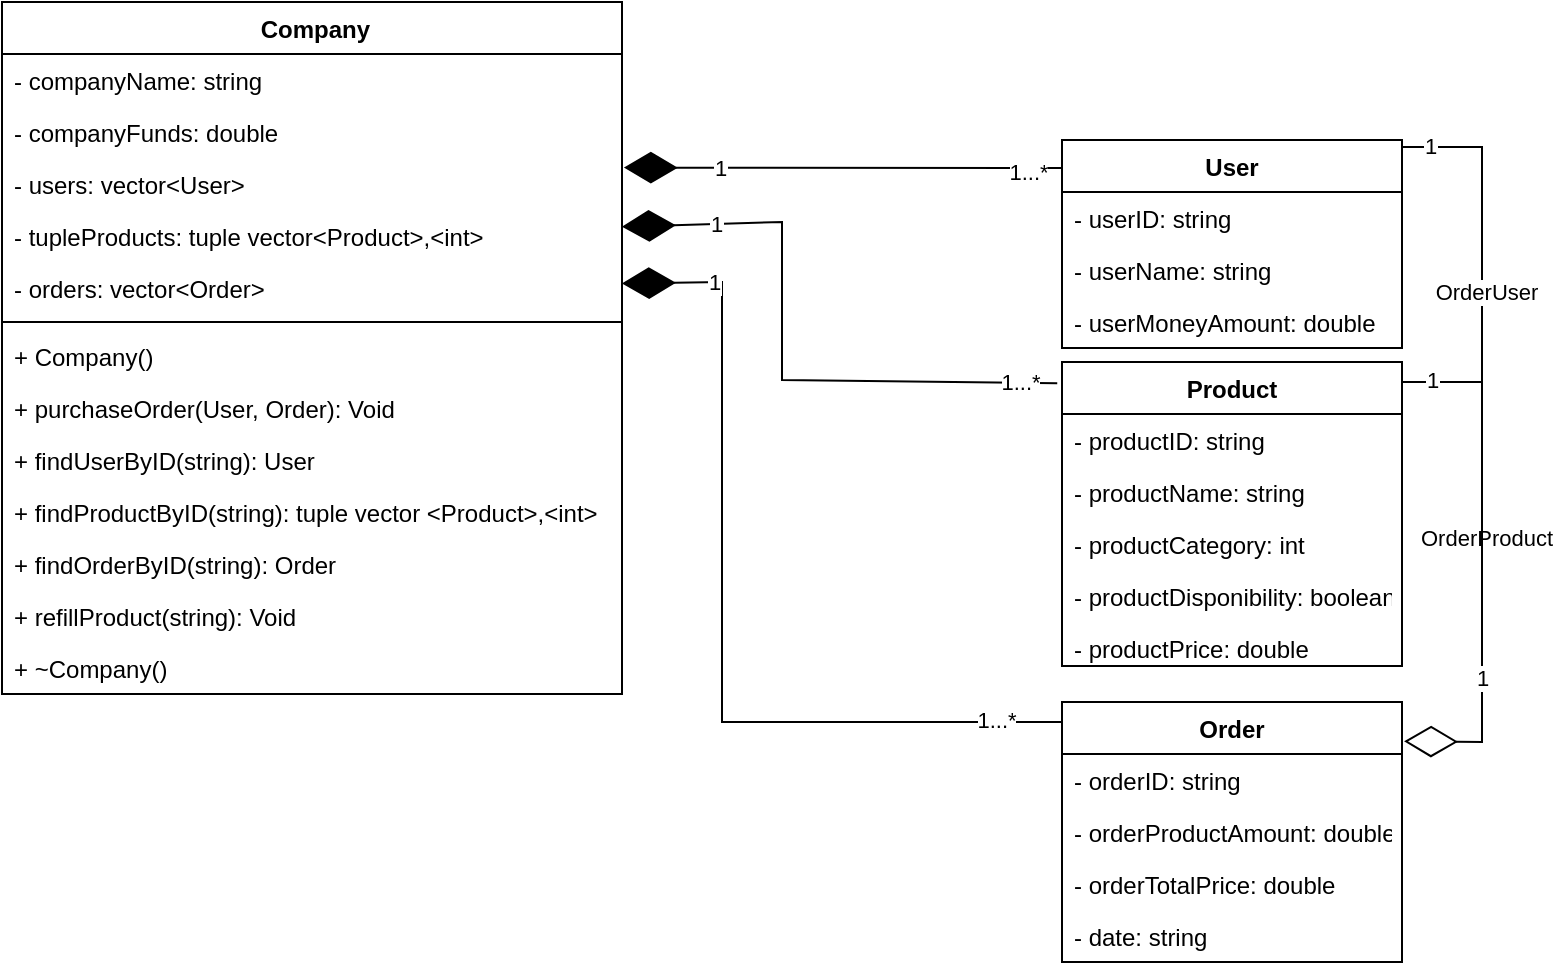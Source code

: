 <mxfile version="20.6.0" type="device"><diagram id="XHoiFSNb7u0Cp_xRTrt5" name="Page-1"><mxGraphModel dx="1198" dy="511" grid="1" gridSize="10" guides="1" tooltips="1" connect="1" arrows="1" fold="1" page="1" pageScale="1" pageWidth="850" pageHeight="1100" math="0" shadow="0"><root><mxCell id="0"/><mxCell id="1" parent="0"/><mxCell id="Hsoa9Yhm0i4JbAqeXOpp-10" value="User" style="swimlane;fontStyle=1;childLayout=stackLayout;horizontal=1;startSize=26;fillColor=none;horizontalStack=0;resizeParent=1;resizeParentMax=0;resizeLast=0;collapsible=1;marginBottom=0;" parent="1" vertex="1"><mxGeometry x="560" y="99" width="170" height="104" as="geometry"/></mxCell><mxCell id="Hsoa9Yhm0i4JbAqeXOpp-11" value="- userID: string" style="text;strokeColor=none;fillColor=none;align=left;verticalAlign=top;spacingLeft=4;spacingRight=4;overflow=hidden;rotatable=0;points=[[0,0.5],[1,0.5]];portConstraint=eastwest;" parent="Hsoa9Yhm0i4JbAqeXOpp-10" vertex="1"><mxGeometry y="26" width="170" height="26" as="geometry"/></mxCell><mxCell id="Hsoa9Yhm0i4JbAqeXOpp-12" value="- userName: string" style="text;strokeColor=none;fillColor=none;align=left;verticalAlign=top;spacingLeft=4;spacingRight=4;overflow=hidden;rotatable=0;points=[[0,0.5],[1,0.5]];portConstraint=eastwest;" parent="Hsoa9Yhm0i4JbAqeXOpp-10" vertex="1"><mxGeometry y="52" width="170" height="26" as="geometry"/></mxCell><mxCell id="Hsoa9Yhm0i4JbAqeXOpp-13" value="- userMoneyAmount: double" style="text;strokeColor=none;fillColor=none;align=left;verticalAlign=top;spacingLeft=4;spacingRight=4;overflow=hidden;rotatable=0;points=[[0,0.5],[1,0.5]];portConstraint=eastwest;" parent="Hsoa9Yhm0i4JbAqeXOpp-10" vertex="1"><mxGeometry y="78" width="170" height="26" as="geometry"/></mxCell><mxCell id="Hsoa9Yhm0i4JbAqeXOpp-16" value="Product" style="swimlane;fontStyle=1;childLayout=stackLayout;horizontal=1;startSize=26;fillColor=none;horizontalStack=0;resizeParent=1;resizeParentMax=0;resizeLast=0;collapsible=1;marginBottom=0;" parent="1" vertex="1"><mxGeometry x="560" y="210" width="170" height="152" as="geometry"/></mxCell><mxCell id="Hsoa9Yhm0i4JbAqeXOpp-17" value="- productID: string" style="text;strokeColor=none;fillColor=none;align=left;verticalAlign=top;spacingLeft=4;spacingRight=4;overflow=hidden;rotatable=0;points=[[0,0.5],[1,0.5]];portConstraint=eastwest;" parent="Hsoa9Yhm0i4JbAqeXOpp-16" vertex="1"><mxGeometry y="26" width="170" height="26" as="geometry"/></mxCell><mxCell id="Hsoa9Yhm0i4JbAqeXOpp-18" value="- productName: string" style="text;strokeColor=none;fillColor=none;align=left;verticalAlign=top;spacingLeft=4;spacingRight=4;overflow=hidden;rotatable=0;points=[[0,0.5],[1,0.5]];portConstraint=eastwest;" parent="Hsoa9Yhm0i4JbAqeXOpp-16" vertex="1"><mxGeometry y="52" width="170" height="26" as="geometry"/></mxCell><mxCell id="Hsoa9Yhm0i4JbAqeXOpp-20" value="- productCategory: int" style="text;strokeColor=none;fillColor=none;align=left;verticalAlign=top;spacingLeft=4;spacingRight=4;overflow=hidden;rotatable=0;points=[[0,0.5],[1,0.5]];portConstraint=eastwest;" parent="Hsoa9Yhm0i4JbAqeXOpp-16" vertex="1"><mxGeometry y="78" width="170" height="26" as="geometry"/></mxCell><mxCell id="k8kn1oL6yc9ALTpK9P9F-7" value="- productDisponibility: boolean" style="text;strokeColor=none;fillColor=none;align=left;verticalAlign=top;spacingLeft=4;spacingRight=4;overflow=hidden;rotatable=0;points=[[0,0.5],[1,0.5]];portConstraint=eastwest;" vertex="1" parent="Hsoa9Yhm0i4JbAqeXOpp-16"><mxGeometry y="104" width="170" height="26" as="geometry"/></mxCell><mxCell id="Hsoa9Yhm0i4JbAqeXOpp-19" value="- productPrice: double" style="text;strokeColor=none;fillColor=none;align=left;verticalAlign=top;spacingLeft=4;spacingRight=4;overflow=hidden;rotatable=0;points=[[0,0.5],[1,0.5]];portConstraint=eastwest;" parent="Hsoa9Yhm0i4JbAqeXOpp-16" vertex="1"><mxGeometry y="130" width="170" height="22" as="geometry"/></mxCell><mxCell id="Hsoa9Yhm0i4JbAqeXOpp-22" value="Order" style="swimlane;fontStyle=1;childLayout=stackLayout;horizontal=1;startSize=26;fillColor=none;horizontalStack=0;resizeParent=1;resizeParentMax=0;resizeLast=0;collapsible=1;marginBottom=0;" parent="1" vertex="1"><mxGeometry x="560" y="380" width="170" height="130" as="geometry"/></mxCell><mxCell id="Hsoa9Yhm0i4JbAqeXOpp-23" value="- orderID: string" style="text;strokeColor=none;fillColor=none;align=left;verticalAlign=top;spacingLeft=4;spacingRight=4;overflow=hidden;rotatable=0;points=[[0,0.5],[1,0.5]];portConstraint=eastwest;" parent="Hsoa9Yhm0i4JbAqeXOpp-22" vertex="1"><mxGeometry y="26" width="170" height="26" as="geometry"/></mxCell><mxCell id="k8kn1oL6yc9ALTpK9P9F-6" value="- orderProductAmount: double" style="text;strokeColor=none;fillColor=none;align=left;verticalAlign=top;spacingLeft=4;spacingRight=4;overflow=hidden;rotatable=0;points=[[0,0.5],[1,0.5]];portConstraint=eastwest;" vertex="1" parent="Hsoa9Yhm0i4JbAqeXOpp-22"><mxGeometry y="52" width="170" height="26" as="geometry"/></mxCell><mxCell id="Hsoa9Yhm0i4JbAqeXOpp-27" value="- orderTotalPrice: double" style="text;strokeColor=none;fillColor=none;align=left;verticalAlign=top;spacingLeft=4;spacingRight=4;overflow=hidden;rotatable=0;points=[[0,0.5],[1,0.5]];portConstraint=eastwest;" parent="Hsoa9Yhm0i4JbAqeXOpp-22" vertex="1"><mxGeometry y="78" width="170" height="26" as="geometry"/></mxCell><mxCell id="Hsoa9Yhm0i4JbAqeXOpp-26" value="- date: string" style="text;strokeColor=none;fillColor=none;align=left;verticalAlign=top;spacingLeft=4;spacingRight=4;overflow=hidden;rotatable=0;points=[[0,0.5],[1,0.5]];portConstraint=eastwest;" parent="Hsoa9Yhm0i4JbAqeXOpp-22" vertex="1"><mxGeometry y="104" width="170" height="26" as="geometry"/></mxCell><mxCell id="Hsoa9Yhm0i4JbAqeXOpp-31" value="" style="endArrow=diamondThin;endFill=1;endSize=24;html=1;rounded=0;exitX=0;exitY=0.135;exitDx=0;exitDy=0;exitPerimeter=0;entryX=1.003;entryY=0.185;entryDx=0;entryDy=0;entryPerimeter=0;" parent="1" source="Hsoa9Yhm0i4JbAqeXOpp-10" target="Hsoa9Yhm0i4JbAqeXOpp-53" edge="1"><mxGeometry width="160" relative="1" as="geometry"><mxPoint x="410" y="70" as="sourcePoint"/><mxPoint x="290" y="105.0" as="targetPoint"/></mxGeometry></mxCell><mxCell id="Hsoa9Yhm0i4JbAqeXOpp-34" value="1" style="edgeLabel;html=1;align=center;verticalAlign=middle;resizable=0;points=[];" parent="Hsoa9Yhm0i4JbAqeXOpp-31" vertex="1" connectable="0"><mxGeometry x="0.566" relative="1" as="geometry"><mxPoint as="offset"/></mxGeometry></mxCell><mxCell id="Hsoa9Yhm0i4JbAqeXOpp-35" value="&lt;div&gt;1...*&lt;/div&gt;" style="edgeLabel;html=1;align=center;verticalAlign=middle;resizable=0;points=[];" parent="Hsoa9Yhm0i4JbAqeXOpp-31" vertex="1" connectable="0"><mxGeometry x="-0.839" y="2" relative="1" as="geometry"><mxPoint as="offset"/></mxGeometry></mxCell><mxCell id="Hsoa9Yhm0i4JbAqeXOpp-32" value="" style="endArrow=diamondThin;endFill=1;endSize=24;html=1;rounded=0;exitX=-0.014;exitY=0.07;exitDx=0;exitDy=0;exitPerimeter=0;" parent="1" source="Hsoa9Yhm0i4JbAqeXOpp-16" target="Hsoa9Yhm0i4JbAqeXOpp-54" edge="1"><mxGeometry width="160" relative="1" as="geometry"><mxPoint x="390" y="170" as="sourcePoint"/><mxPoint x="290" y="130" as="targetPoint"/><Array as="points"><mxPoint x="420" y="219"/><mxPoint x="420" y="140"/></Array></mxGeometry></mxCell><mxCell id="Hsoa9Yhm0i4JbAqeXOpp-36" value="1" style="edgeLabel;html=1;align=center;verticalAlign=middle;resizable=0;points=[];" parent="Hsoa9Yhm0i4JbAqeXOpp-32" vertex="1" connectable="0"><mxGeometry x="0.685" relative="1" as="geometry"><mxPoint as="offset"/></mxGeometry></mxCell><mxCell id="Hsoa9Yhm0i4JbAqeXOpp-37" value="1...*" style="edgeLabel;html=1;align=center;verticalAlign=middle;resizable=0;points=[];" parent="Hsoa9Yhm0i4JbAqeXOpp-32" vertex="1" connectable="0"><mxGeometry x="-0.876" y="-1" relative="1" as="geometry"><mxPoint as="offset"/></mxGeometry></mxCell><mxCell id="Hsoa9Yhm0i4JbAqeXOpp-33" value="" style="endArrow=diamondThin;endFill=1;endSize=24;html=1;rounded=0;exitX=0;exitY=0.077;exitDx=0;exitDy=0;exitPerimeter=0;" parent="1" source="Hsoa9Yhm0i4JbAqeXOpp-22" target="Hsoa9Yhm0i4JbAqeXOpp-55" edge="1"><mxGeometry width="160" relative="1" as="geometry"><mxPoint x="447.62" y="249.1" as="sourcePoint"/><mxPoint x="290" y="160" as="targetPoint"/><Array as="points"><mxPoint x="390" y="390"/><mxPoint x="390" y="170"/></Array></mxGeometry></mxCell><mxCell id="Hsoa9Yhm0i4JbAqeXOpp-38" value="1" style="edgeLabel;html=1;align=center;verticalAlign=middle;resizable=0;points=[];" parent="Hsoa9Yhm0i4JbAqeXOpp-33" vertex="1" connectable="0"><mxGeometry x="0.792" relative="1" as="geometry"><mxPoint as="offset"/></mxGeometry></mxCell><mxCell id="Hsoa9Yhm0i4JbAqeXOpp-39" value="1...*" style="edgeLabel;html=1;align=center;verticalAlign=middle;resizable=0;points=[];" parent="Hsoa9Yhm0i4JbAqeXOpp-33" vertex="1" connectable="0"><mxGeometry x="-0.848" y="-1" relative="1" as="geometry"><mxPoint as="offset"/></mxGeometry></mxCell><mxCell id="Hsoa9Yhm0i4JbAqeXOpp-41" value="" style="endArrow=diamondThin;endFill=0;endSize=24;html=1;rounded=0;entryX=1.006;entryY=0.151;entryDx=0;entryDy=0;entryPerimeter=0;" parent="1" edge="1" target="Hsoa9Yhm0i4JbAqeXOpp-22"><mxGeometry width="160" relative="1" as="geometry"><mxPoint x="730" y="220.0" as="sourcePoint"/><mxPoint x="730" y="415" as="targetPoint"/><Array as="points"><mxPoint x="770" y="220"/><mxPoint x="770" y="400"/></Array></mxGeometry></mxCell><mxCell id="Hsoa9Yhm0i4JbAqeXOpp-42" value="1" style="edgeLabel;html=1;align=center;verticalAlign=middle;resizable=0;points=[];" parent="Hsoa9Yhm0i4JbAqeXOpp-41" vertex="1" connectable="0"><mxGeometry x="-0.888" y="1" relative="1" as="geometry"><mxPoint as="offset"/></mxGeometry></mxCell><mxCell id="Hsoa9Yhm0i4JbAqeXOpp-43" value="1" style="edgeLabel;html=1;align=center;verticalAlign=middle;resizable=0;points=[];" parent="Hsoa9Yhm0i4JbAqeXOpp-41" vertex="1" connectable="0"><mxGeometry x="0.581" relative="1" as="geometry"><mxPoint y="-17" as="offset"/></mxGeometry></mxCell><mxCell id="Kll6ubkWjWq11M-fV47y-1" value="OrderProduct" style="edgeLabel;html=1;align=center;verticalAlign=middle;resizable=0;points=[];" parent="Hsoa9Yhm0i4JbAqeXOpp-41" vertex="1" connectable="0"><mxGeometry x="-0.089" y="2" relative="1" as="geometry"><mxPoint as="offset"/></mxGeometry></mxCell><mxCell id="Hsoa9Yhm0i4JbAqeXOpp-48" value=" Company" style="swimlane;fontStyle=1;align=center;verticalAlign=top;childLayout=stackLayout;horizontal=1;startSize=26;horizontalStack=0;resizeParent=1;resizeParentMax=0;resizeLast=0;collapsible=1;marginBottom=0;" parent="1" vertex="1"><mxGeometry x="30" y="30" width="310" height="346" as="geometry"/></mxCell><mxCell id="Hsoa9Yhm0i4JbAqeXOpp-52" value="- companyName: string" style="text;strokeColor=none;fillColor=none;align=left;verticalAlign=top;spacingLeft=4;spacingRight=4;overflow=hidden;rotatable=0;points=[[0,0.5],[1,0.5]];portConstraint=eastwest;" parent="Hsoa9Yhm0i4JbAqeXOpp-48" vertex="1"><mxGeometry y="26" width="310" height="26" as="geometry"/></mxCell><mxCell id="k8kn1oL6yc9ALTpK9P9F-8" value="- companyFunds: double" style="text;strokeColor=none;fillColor=none;align=left;verticalAlign=top;spacingLeft=4;spacingRight=4;overflow=hidden;rotatable=0;points=[[0,0.5],[1,0.5]];portConstraint=eastwest;" vertex="1" parent="Hsoa9Yhm0i4JbAqeXOpp-48"><mxGeometry y="52" width="310" height="26" as="geometry"/></mxCell><mxCell id="Hsoa9Yhm0i4JbAqeXOpp-53" value="- users: vector&lt;User&gt;" style="text;strokeColor=none;fillColor=none;align=left;verticalAlign=top;spacingLeft=4;spacingRight=4;overflow=hidden;rotatable=0;points=[[0,0.5],[1,0.5]];portConstraint=eastwest;" parent="Hsoa9Yhm0i4JbAqeXOpp-48" vertex="1"><mxGeometry y="78" width="310" height="26" as="geometry"/></mxCell><mxCell id="Hsoa9Yhm0i4JbAqeXOpp-54" value="- tupleProducts: tuple vector&lt;Product&gt;,&lt;int&gt;" style="text;strokeColor=none;fillColor=none;align=left;verticalAlign=top;spacingLeft=4;spacingRight=4;overflow=hidden;rotatable=0;points=[[0,0.5],[1,0.5]];portConstraint=eastwest;" parent="Hsoa9Yhm0i4JbAqeXOpp-48" vertex="1"><mxGeometry y="104" width="310" height="26" as="geometry"/></mxCell><mxCell id="Hsoa9Yhm0i4JbAqeXOpp-55" value="- orders: vector&lt;Order&gt;" style="text;strokeColor=none;fillColor=none;align=left;verticalAlign=top;spacingLeft=4;spacingRight=4;overflow=hidden;rotatable=0;points=[[0,0.5],[1,0.5]];portConstraint=eastwest;" parent="Hsoa9Yhm0i4JbAqeXOpp-48" vertex="1"><mxGeometry y="130" width="310" height="26" as="geometry"/></mxCell><mxCell id="Hsoa9Yhm0i4JbAqeXOpp-50" value="" style="line;strokeWidth=1;fillColor=none;align=left;verticalAlign=middle;spacingTop=-1;spacingLeft=3;spacingRight=3;rotatable=0;labelPosition=right;points=[];portConstraint=eastwest;strokeColor=inherit;" parent="Hsoa9Yhm0i4JbAqeXOpp-48" vertex="1"><mxGeometry y="156" width="310" height="8" as="geometry"/></mxCell><mxCell id="Hsoa9Yhm0i4JbAqeXOpp-51" value="+ Company()" style="text;strokeColor=none;fillColor=none;align=left;verticalAlign=top;spacingLeft=4;spacingRight=4;overflow=hidden;rotatable=0;points=[[0,0.5],[1,0.5]];portConstraint=eastwest;" parent="Hsoa9Yhm0i4JbAqeXOpp-48" vertex="1"><mxGeometry y="164" width="310" height="26" as="geometry"/></mxCell><mxCell id="Hsoa9Yhm0i4JbAqeXOpp-56" value="+ purchaseOrder(User, Order): Void" style="text;strokeColor=none;fillColor=none;align=left;verticalAlign=top;spacingLeft=4;spacingRight=4;overflow=hidden;rotatable=0;points=[[0,0.5],[1,0.5]];portConstraint=eastwest;" parent="Hsoa9Yhm0i4JbAqeXOpp-48" vertex="1"><mxGeometry y="190" width="310" height="26" as="geometry"/></mxCell><mxCell id="Hsoa9Yhm0i4JbAqeXOpp-59" value="+ findUserByID(string): User" style="text;strokeColor=none;fillColor=none;align=left;verticalAlign=top;spacingLeft=4;spacingRight=4;overflow=hidden;rotatable=0;points=[[0,0.5],[1,0.5]];portConstraint=eastwest;" parent="Hsoa9Yhm0i4JbAqeXOpp-48" vertex="1"><mxGeometry y="216" width="310" height="26" as="geometry"/></mxCell><mxCell id="Hsoa9Yhm0i4JbAqeXOpp-70" value="+ findProductByID(string): tuple vector &lt;Product&gt;,&lt;int&gt; " style="text;strokeColor=none;fillColor=none;align=left;verticalAlign=top;spacingLeft=4;spacingRight=4;overflow=hidden;rotatable=0;points=[[0,0.5],[1,0.5]];portConstraint=eastwest;" parent="Hsoa9Yhm0i4JbAqeXOpp-48" vertex="1"><mxGeometry y="242" width="310" height="26" as="geometry"/></mxCell><mxCell id="Hsoa9Yhm0i4JbAqeXOpp-82" value="+ findOrderByID(string): Order" style="text;strokeColor=none;fillColor=none;align=left;verticalAlign=top;spacingLeft=4;spacingRight=4;overflow=hidden;rotatable=0;points=[[0,0.5],[1,0.5]];portConstraint=eastwest;" parent="Hsoa9Yhm0i4JbAqeXOpp-48" vertex="1"><mxGeometry y="268" width="310" height="26" as="geometry"/></mxCell><mxCell id="Hsoa9Yhm0i4JbAqeXOpp-58" value="+ refillProduct(string): Void" style="text;strokeColor=none;fillColor=none;align=left;verticalAlign=top;spacingLeft=4;spacingRight=4;overflow=hidden;rotatable=0;points=[[0,0.5],[1,0.5]];portConstraint=eastwest;" parent="Hsoa9Yhm0i4JbAqeXOpp-48" vertex="1"><mxGeometry y="294" width="310" height="26" as="geometry"/></mxCell><mxCell id="Hsoa9Yhm0i4JbAqeXOpp-84" value="+ ~Company()" style="text;strokeColor=none;fillColor=none;align=left;verticalAlign=top;spacingLeft=4;spacingRight=4;overflow=hidden;rotatable=0;points=[[0,0.5],[1,0.5]];portConstraint=eastwest;" parent="Hsoa9Yhm0i4JbAqeXOpp-48" vertex="1"><mxGeometry y="320" width="310" height="26" as="geometry"/></mxCell><mxCell id="k8kn1oL6yc9ALTpK9P9F-2" value="" style="endArrow=NULL;endFill=0;endSize=24;html=1;rounded=0;" edge="1" parent="1"><mxGeometry width="160" relative="1" as="geometry"><mxPoint x="730" y="102.5" as="sourcePoint"/><mxPoint x="770" y="310" as="targetPoint"/><Array as="points"><mxPoint x="770" y="102.5"/><mxPoint x="770" y="297.5"/></Array></mxGeometry></mxCell><mxCell id="k8kn1oL6yc9ALTpK9P9F-3" value="1" style="edgeLabel;html=1;align=center;verticalAlign=middle;resizable=0;points=[];" vertex="1" connectable="0" parent="k8kn1oL6yc9ALTpK9P9F-2"><mxGeometry x="-0.888" y="1" relative="1" as="geometry"><mxPoint as="offset"/></mxGeometry></mxCell><mxCell id="k8kn1oL6yc9ALTpK9P9F-5" value="OrderUser" style="edgeLabel;html=1;align=center;verticalAlign=middle;resizable=0;points=[];" vertex="1" connectable="0" parent="k8kn1oL6yc9ALTpK9P9F-2"><mxGeometry x="-0.089" y="2" relative="1" as="geometry"><mxPoint as="offset"/></mxGeometry></mxCell></root></mxGraphModel></diagram></mxfile>